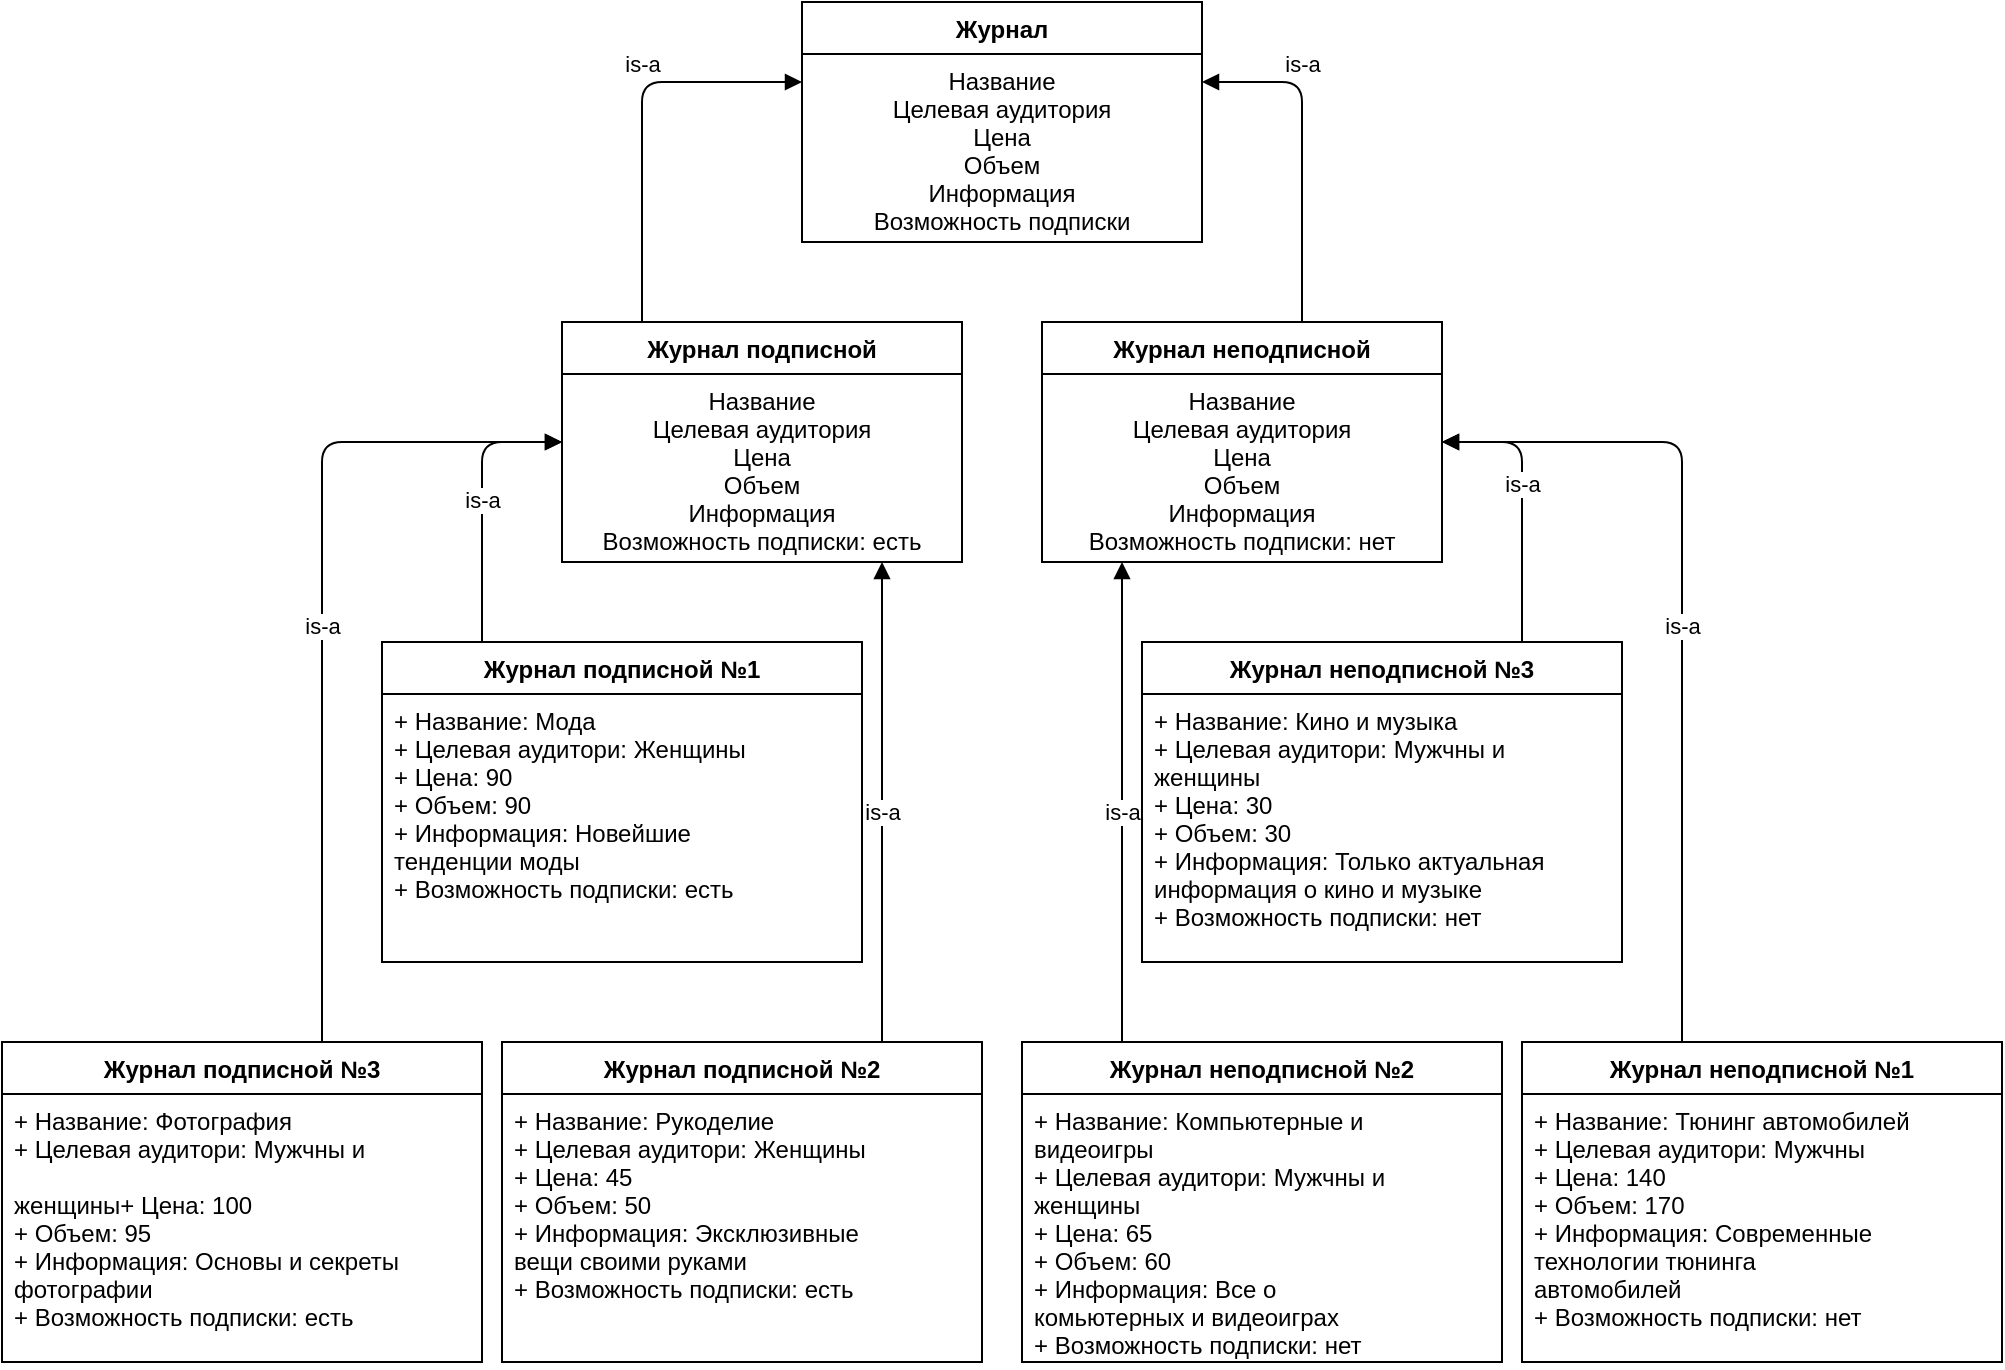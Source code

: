 <mxfile version="12.3.9" type="device" pages="1"><diagram id="hC5FRvTHCr6L9-Y6FWsE" name="Page-1"><mxGraphModel dx="1695" dy="464" grid="1" gridSize="10" guides="1" tooltips="1" connect="1" arrows="1" fold="1" page="1" pageScale="1" pageWidth="827" pageHeight="1169" math="0" shadow="0"><root><mxCell id="0"/><mxCell id="1" parent="0"/><mxCell id="ZfRsQU8MG91lS2o8Z6Hl-11" value="Журнал" style="swimlane;fontStyle=1;align=center;verticalAlign=top;childLayout=stackLayout;horizontal=1;startSize=26;horizontalStack=0;resizeParent=1;resizeParentMax=0;resizeLast=0;collapsible=1;marginBottom=0;" vertex="1" parent="1"><mxGeometry x="320" width="200" height="120" as="geometry"/></mxCell><mxCell id="ZfRsQU8MG91lS2o8Z6Hl-12" value="Название&#xA;Целевая аудитория&#xA;Цена&#xA;Объем&#xA;Информация&#xA;Возможность подписки&#xA;" style="text;strokeColor=none;fillColor=none;align=center;verticalAlign=top;spacingLeft=4;spacingRight=4;overflow=hidden;rotatable=0;points=[[0,0.5],[1,0.5]];portConstraint=eastwest;" vertex="1" parent="ZfRsQU8MG91lS2o8Z6Hl-11"><mxGeometry y="26" width="200" height="94" as="geometry"/></mxCell><mxCell id="ZfRsQU8MG91lS2o8Z6Hl-15" value="Журнал подписной" style="swimlane;fontStyle=1;align=center;verticalAlign=top;childLayout=stackLayout;horizontal=1;startSize=26;horizontalStack=0;resizeParent=1;resizeParentMax=0;resizeLast=0;collapsible=1;marginBottom=0;" vertex="1" parent="1"><mxGeometry x="200" y="160" width="200" height="120" as="geometry"/></mxCell><mxCell id="ZfRsQU8MG91lS2o8Z6Hl-16" value="Название&#xA;Целевая аудитория&#xA;Цена&#xA;Объем&#xA;Информация&#xA;Возможность подписки: есть&#xA;" style="text;strokeColor=none;fillColor=none;align=center;verticalAlign=top;spacingLeft=4;spacingRight=4;overflow=hidden;rotatable=0;points=[[0,0.5],[1,0.5]];portConstraint=eastwest;" vertex="1" parent="ZfRsQU8MG91lS2o8Z6Hl-15"><mxGeometry y="26" width="200" height="94" as="geometry"/></mxCell><mxCell id="ZfRsQU8MG91lS2o8Z6Hl-19" value="Журнал неподписной" style="swimlane;fontStyle=1;align=center;verticalAlign=top;childLayout=stackLayout;horizontal=1;startSize=26;horizontalStack=0;resizeParent=1;resizeParentMax=0;resizeLast=0;collapsible=1;marginBottom=0;" vertex="1" parent="1"><mxGeometry x="440" y="160" width="200" height="120" as="geometry"/></mxCell><mxCell id="ZfRsQU8MG91lS2o8Z6Hl-20" value="Название&#xA;Целевая аудитория&#xA;Цена&#xA;Объем&#xA;Информация&#xA;Возможность подписки: нет&#xA;" style="text;strokeColor=none;fillColor=none;align=center;verticalAlign=top;spacingLeft=4;spacingRight=4;overflow=hidden;rotatable=0;points=[[0,0.5],[1,0.5]];portConstraint=eastwest;" vertex="1" parent="ZfRsQU8MG91lS2o8Z6Hl-19"><mxGeometry y="26" width="200" height="94" as="geometry"/></mxCell><mxCell id="ZfRsQU8MG91lS2o8Z6Hl-45" style="edgeStyle=elbowEdgeStyle;rounded=0;orthogonalLoop=1;jettySize=auto;html=1;entryX=1;entryY=0.5;entryDx=0;entryDy=0;" edge="1" parent="ZfRsQU8MG91lS2o8Z6Hl-19" source="ZfRsQU8MG91lS2o8Z6Hl-20" target="ZfRsQU8MG91lS2o8Z6Hl-20"><mxGeometry relative="1" as="geometry"/></mxCell><mxCell id="ZfRsQU8MG91lS2o8Z6Hl-21" value="is-a" style="html=1;verticalAlign=bottom;endArrow=block;edgeStyle=elbowEdgeStyle;" edge="1" parent="1" source="ZfRsQU8MG91lS2o8Z6Hl-15" target="ZfRsQU8MG91lS2o8Z6Hl-11"><mxGeometry x="0.2" width="80" relative="1" as="geometry"><mxPoint x="230" y="100" as="sourcePoint"/><mxPoint x="310" y="100" as="targetPoint"/><Array as="points"><mxPoint x="240" y="40"/><mxPoint x="431" y="160"/></Array><mxPoint as="offset"/></mxGeometry></mxCell><mxCell id="ZfRsQU8MG91lS2o8Z6Hl-22" value="is-a" style="html=1;verticalAlign=bottom;endArrow=block;edgeStyle=elbowEdgeStyle;" edge="1" parent="1" source="ZfRsQU8MG91lS2o8Z6Hl-19" target="ZfRsQU8MG91lS2o8Z6Hl-11"><mxGeometry x="0.412" width="80" relative="1" as="geometry"><mxPoint x="370" y="170" as="sourcePoint"/><mxPoint x="441" y="130" as="targetPoint"/><Array as="points"><mxPoint x="570" y="40"/><mxPoint x="600" y="170"/><mxPoint x="441" y="160"/><mxPoint x="441" y="170"/></Array><mxPoint as="offset"/></mxGeometry></mxCell><mxCell id="ZfRsQU8MG91lS2o8Z6Hl-34" value="Журнал неподписной №1" style="swimlane;fontStyle=1;align=center;verticalAlign=top;childLayout=stackLayout;horizontal=1;startSize=26;horizontalStack=0;resizeParent=1;resizeParentMax=0;resizeLast=0;collapsible=1;marginBottom=0;" vertex="1" parent="1"><mxGeometry x="680" y="520" width="240" height="160" as="geometry"/></mxCell><mxCell id="ZfRsQU8MG91lS2o8Z6Hl-35" value="+ Название: Тюнинг автомобилей&#xA;+ Целевая аудитори: Мужчны&#xA;+ Цена: 140&#xA;+ Объем: 170&#xA;+ Информация: Современные &#xA;технологии тюнинга&#xA; автомобилей&#xA;+ Возможность подписки: нет&#xA;" style="text;strokeColor=none;fillColor=none;align=left;verticalAlign=top;spacingLeft=4;spacingRight=4;overflow=hidden;rotatable=0;points=[[0,0.5],[1,0.5]];portConstraint=eastwest;" vertex="1" parent="ZfRsQU8MG91lS2o8Z6Hl-34"><mxGeometry y="26" width="240" height="134" as="geometry"/></mxCell><mxCell id="ZfRsQU8MG91lS2o8Z6Hl-36" value="is-a" style="html=1;verticalAlign=bottom;endArrow=block;edgeStyle=elbowEdgeStyle;" edge="1" parent="1" source="ZfRsQU8MG91lS2o8Z6Hl-34" target="ZfRsQU8MG91lS2o8Z6Hl-19"><mxGeometry x="-0.053" width="80" relative="1" as="geometry"><mxPoint x="580" y="170" as="sourcePoint"/><mxPoint x="530" y="50" as="targetPoint"/><Array as="points"><mxPoint x="760" y="360"/><mxPoint x="750" y="450"/><mxPoint x="740" y="440"/><mxPoint x="770" y="220"/><mxPoint x="680" y="110"/><mxPoint x="580" y="50"/><mxPoint x="610" y="180"/><mxPoint x="451" y="170"/><mxPoint x="451" y="180"/></Array><mxPoint as="offset"/></mxGeometry></mxCell><mxCell id="ZfRsQU8MG91lS2o8Z6Hl-42" value="Журнал неподписной №2" style="swimlane;fontStyle=1;align=center;verticalAlign=top;childLayout=stackLayout;horizontal=1;startSize=26;horizontalStack=0;resizeParent=1;resizeParentMax=0;resizeLast=0;collapsible=1;marginBottom=0;" vertex="1" parent="1"><mxGeometry x="430" y="520" width="240" height="160" as="geometry"/></mxCell><mxCell id="ZfRsQU8MG91lS2o8Z6Hl-43" value="+ Название: Компьютерные и&#xA;видеоигры&#xA;+ Целевая аудитори: Мужчны и &#xA;женщины&#xA;+ Цена: 65&#xA;+ Объем: 60&#xA;+ Информация: Все о&#xA;комьютерных и видеоиграх&#xA;+ Возможность подписки: нет&#xA;" style="text;strokeColor=none;fillColor=none;align=left;verticalAlign=top;spacingLeft=4;spacingRight=4;overflow=hidden;rotatable=0;points=[[0,0.5],[1,0.5]];portConstraint=eastwest;" vertex="1" parent="ZfRsQU8MG91lS2o8Z6Hl-42"><mxGeometry y="26" width="240" height="134" as="geometry"/></mxCell><mxCell id="ZfRsQU8MG91lS2o8Z6Hl-44" value="is-a" style="html=1;verticalAlign=bottom;endArrow=block;edgeStyle=elbowEdgeStyle;" edge="1" parent="1" source="ZfRsQU8MG91lS2o8Z6Hl-42" target="ZfRsQU8MG91lS2o8Z6Hl-19"><mxGeometry x="-0.111" width="80" relative="1" as="geometry"><mxPoint x="730" y="120" as="sourcePoint"/><mxPoint x="650" y="230" as="targetPoint"/><Array as="points"><mxPoint x="480" y="370"/><mxPoint x="420" y="350"/><mxPoint x="710" y="390"/><mxPoint x="830" y="350"/><mxPoint x="710" y="310"/><mxPoint x="690" y="220"/><mxPoint x="690" y="120"/><mxPoint x="590" y="60"/><mxPoint x="620" y="190"/><mxPoint x="461" y="180"/><mxPoint x="461" y="190"/></Array><mxPoint as="offset"/></mxGeometry></mxCell><mxCell id="ZfRsQU8MG91lS2o8Z6Hl-46" value="Журнал неподписной №3" style="swimlane;fontStyle=1;align=center;verticalAlign=top;childLayout=stackLayout;horizontal=1;startSize=26;horizontalStack=0;resizeParent=1;resizeParentMax=0;resizeLast=0;collapsible=1;marginBottom=0;" vertex="1" parent="1"><mxGeometry x="490" y="320" width="240" height="160" as="geometry"/></mxCell><mxCell id="ZfRsQU8MG91lS2o8Z6Hl-47" value="+ Название: Кино и музыка&#xA;+ Целевая аудитори: Мужчны и &#xA;женщины&#xA;+ Цена: 30&#xA;+ Объем: 30&#xA;+ Информация: Только актуальная&#xA;информация о кино и музыке&#xA;+ Возможность подписки: нет&#xA;" style="text;strokeColor=none;fillColor=none;align=left;verticalAlign=top;spacingLeft=4;spacingRight=4;overflow=hidden;rotatable=0;points=[[0,0.5],[1,0.5]];portConstraint=eastwest;" vertex="1" parent="ZfRsQU8MG91lS2o8Z6Hl-46"><mxGeometry y="26" width="240" height="134" as="geometry"/></mxCell><mxCell id="ZfRsQU8MG91lS2o8Z6Hl-48" value="is-a" style="html=1;verticalAlign=bottom;endArrow=block;edgeStyle=elbowEdgeStyle;" edge="1" parent="1" source="ZfRsQU8MG91lS2o8Z6Hl-46" target="ZfRsQU8MG91lS2o8Z6Hl-19"><mxGeometry width="80" relative="1" as="geometry"><mxPoint x="730" y="330" as="sourcePoint"/><mxPoint x="650" y="230" as="targetPoint"/><Array as="points"><mxPoint x="680" y="220"/><mxPoint x="700" y="230"/><mxPoint x="700" y="130"/><mxPoint x="600" y="70"/><mxPoint x="630" y="200"/><mxPoint x="471" y="190"/><mxPoint x="471" y="200"/></Array><mxPoint as="offset"/></mxGeometry></mxCell><mxCell id="ZfRsQU8MG91lS2o8Z6Hl-49" value="Журнал подписной №1" style="swimlane;fontStyle=1;align=center;verticalAlign=top;childLayout=stackLayout;horizontal=1;startSize=26;horizontalStack=0;resizeParent=1;resizeParentMax=0;resizeLast=0;collapsible=1;marginBottom=0;" vertex="1" parent="1"><mxGeometry x="110" y="320" width="240" height="160" as="geometry"/></mxCell><mxCell id="ZfRsQU8MG91lS2o8Z6Hl-50" value="+ Название: Мода&#xA;+ Целевая аудитори: Женщины&#xA;+ Цена: 90&#xA;+ Объем: 90&#xA;+ Информация: Новейшие &#xA;тенденции моды&#xA;+ Возможность подписки: есть&#xA;" style="text;strokeColor=none;fillColor=none;align=left;verticalAlign=top;spacingLeft=4;spacingRight=4;overflow=hidden;rotatable=0;points=[[0,0.5],[1,0.5]];portConstraint=eastwest;" vertex="1" parent="ZfRsQU8MG91lS2o8Z6Hl-49"><mxGeometry y="26" width="240" height="134" as="geometry"/></mxCell><mxCell id="ZfRsQU8MG91lS2o8Z6Hl-51" value="is-a" style="html=1;verticalAlign=bottom;endArrow=block;edgeStyle=elbowEdgeStyle;" edge="1" parent="1" source="ZfRsQU8MG91lS2o8Z6Hl-49" target="ZfRsQU8MG91lS2o8Z6Hl-15"><mxGeometry x="-0.111" width="80" relative="1" as="geometry"><mxPoint x="490" y="530" as="sourcePoint"/><mxPoint x="490" y="290" as="targetPoint"/><Array as="points"><mxPoint x="160" y="220"/><mxPoint x="150" y="220"/><mxPoint x="110" y="230"/><mxPoint x="120" y="270"/><mxPoint x="430" y="360"/><mxPoint x="720" y="400"/><mxPoint x="840" y="360"/><mxPoint x="720" y="320"/><mxPoint x="700" y="230"/><mxPoint x="700" y="130"/><mxPoint x="600" y="70"/><mxPoint x="630" y="200"/><mxPoint x="471" y="190"/><mxPoint x="471" y="200"/></Array><mxPoint as="offset"/></mxGeometry></mxCell><mxCell id="ZfRsQU8MG91lS2o8Z6Hl-52" value="Журнал подписной №2" style="swimlane;fontStyle=1;align=center;verticalAlign=top;childLayout=stackLayout;horizontal=1;startSize=26;horizontalStack=0;resizeParent=1;resizeParentMax=0;resizeLast=0;collapsible=1;marginBottom=0;" vertex="1" parent="1"><mxGeometry x="170" y="520" width="240" height="160" as="geometry"/></mxCell><mxCell id="ZfRsQU8MG91lS2o8Z6Hl-53" value="+ Название: Рукоделие&#xA;+ Целевая аудитори: Женщины&#xA;+ Цена: 45&#xA;+ Объем: 50&#xA;+ Информация: Эксклюзивные &#xA;вещи своими руками&#xA;+ Возможность подписки: есть&#xA;" style="text;strokeColor=none;fillColor=none;align=left;verticalAlign=top;spacingLeft=4;spacingRight=4;overflow=hidden;rotatable=0;points=[[0,0.5],[1,0.5]];portConstraint=eastwest;" vertex="1" parent="ZfRsQU8MG91lS2o8Z6Hl-52"><mxGeometry y="26" width="240" height="134" as="geometry"/></mxCell><mxCell id="ZfRsQU8MG91lS2o8Z6Hl-54" value="is-a" style="html=1;verticalAlign=bottom;endArrow=block;edgeStyle=elbowEdgeStyle;" edge="1" parent="1" source="ZfRsQU8MG91lS2o8Z6Hl-52" target="ZfRsQU8MG91lS2o8Z6Hl-15"><mxGeometry x="-0.111" width="80" relative="1" as="geometry"><mxPoint x="490" y="530" as="sourcePoint"/><mxPoint x="400" y="352" as="targetPoint"/><Array as="points"><mxPoint x="360" y="340"/><mxPoint x="490" y="380"/><mxPoint x="430" y="360"/><mxPoint x="720" y="400"/><mxPoint x="840" y="360"/><mxPoint x="720" y="320"/><mxPoint x="700" y="230"/><mxPoint x="700" y="130"/><mxPoint x="600" y="70"/><mxPoint x="630" y="200"/><mxPoint x="471" y="190"/><mxPoint x="471" y="200"/></Array><mxPoint as="offset"/></mxGeometry></mxCell><mxCell id="ZfRsQU8MG91lS2o8Z6Hl-55" value="Журнал подписной №3" style="swimlane;fontStyle=1;align=center;verticalAlign=top;childLayout=stackLayout;horizontal=1;startSize=26;horizontalStack=0;resizeParent=1;resizeParentMax=0;resizeLast=0;collapsible=1;marginBottom=0;" vertex="1" parent="1"><mxGeometry x="-80" y="520" width="240" height="160" as="geometry"/></mxCell><mxCell id="ZfRsQU8MG91lS2o8Z6Hl-56" value="+ Название: Фотография&#xA;+ Целевая аудитори: Мужчны и &#xA;&#xA;женщины+ Цена: 100&#xA;+ Объем: 95&#xA;+ Информация: Основы и секреты&#xA;фотографии&#xA;+ Возможность подписки: есть&#xA;" style="text;strokeColor=none;fillColor=none;align=left;verticalAlign=top;spacingLeft=4;spacingRight=4;overflow=hidden;rotatable=0;points=[[0,0.5],[1,0.5]];portConstraint=eastwest;" vertex="1" parent="ZfRsQU8MG91lS2o8Z6Hl-55"><mxGeometry y="26" width="240" height="134" as="geometry"/></mxCell><mxCell id="ZfRsQU8MG91lS2o8Z6Hl-57" value="is-a" style="html=1;verticalAlign=bottom;endArrow=block;edgeStyle=elbowEdgeStyle;" edge="1" parent="1" source="ZfRsQU8MG91lS2o8Z6Hl-55" target="ZfRsQU8MG91lS2o8Z6Hl-15"><mxGeometry x="-0.053" width="80" relative="1" as="geometry"><mxPoint x="760" y="530" as="sourcePoint"/><mxPoint x="650" y="230" as="targetPoint"/><Array as="points"><mxPoint x="80" y="360"/><mxPoint x="760" y="460"/><mxPoint x="750" y="450"/><mxPoint x="780" y="230"/><mxPoint x="690" y="120"/><mxPoint x="590" y="60"/><mxPoint x="620" y="190"/><mxPoint x="461" y="180"/><mxPoint x="461" y="190"/></Array><mxPoint as="offset"/></mxGeometry></mxCell></root></mxGraphModel></diagram></mxfile>